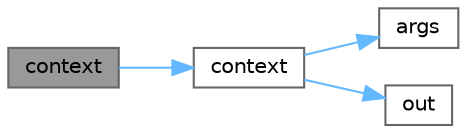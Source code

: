 digraph "context"
{
 // LATEX_PDF_SIZE
  bgcolor="transparent";
  edge [fontname=Helvetica,fontsize=10,labelfontname=Helvetica,labelfontsize=10];
  node [fontname=Helvetica,fontsize=10,shape=box,height=0.2,width=0.4];
  rankdir="LR";
  Node1 [id="Node000001",label="context",height=0.2,width=0.4,color="gray40", fillcolor="grey60", style="filled", fontcolor="black",tooltip=" "];
  Node1 -> Node2 [id="edge1_Node000001_Node000002",color="steelblue1",style="solid",tooltip=" "];
  Node2 [id="Node000002",label="context",height=0.2,width=0.4,color="grey40", fillcolor="white", style="filled",URL="$classcontext.html#a81487f8ba51c81fd53221c79502cfbfb",tooltip="Constructs a context object."];
  Node2 -> Node3 [id="edge2_Node000002_Node000003",color="steelblue1",style="solid",tooltip=" "];
  Node3 [id="Node000003",label="args",height=0.2,width=0.4,color="grey40", fillcolor="white", style="filled",URL="$classcontext.html#a146e362b098020ec0ff04ed66d6768a8",tooltip=" "];
  Node2 -> Node4 [id="edge3_Node000002_Node000004",color="steelblue1",style="solid",tooltip=" "];
  Node4 [id="Node000004",label="out",height=0.2,width=0.4,color="grey40", fillcolor="white", style="filled",URL="$classcontext.html#a473983ac59e7015a5c4f514ce2b76764",tooltip=" "];
}
